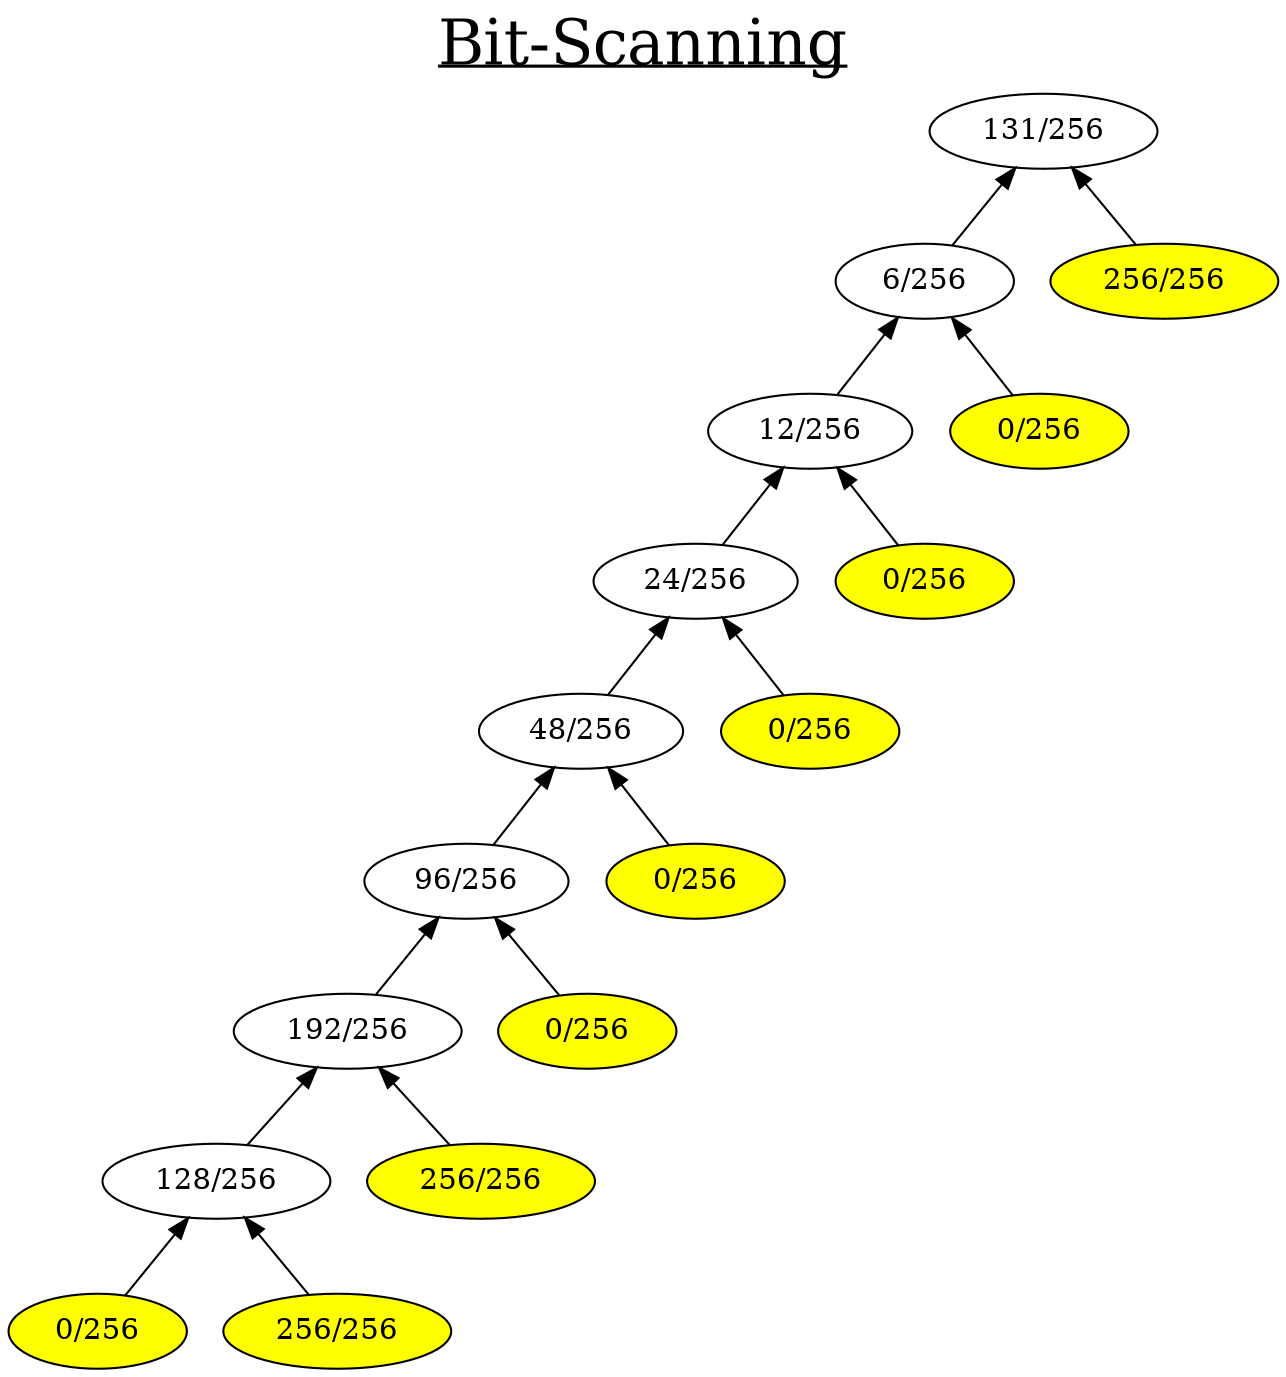digraph G { 
rankdir = BT;
graph [label= <<u>Bit-Scanning</u>> , labelloc=t, fontsize=30];
1[label= " 131/256 " ];
2[label= " 6/256 " ];
2->1
3[label= " 256/256 " ];
3->1
4[label= " 12/256 " ];
4->2
5[label= " 0/256 " ];
5->2
8[label= " 24/256 " ];
8->4
9[label= " 0/256 " ];
9->4
16[label= " 48/256 " ];
16->8
17[label= " 0/256 " ];
17->8
32[label= " 96/256 " ];
32->16
33[label= " 0/256 " ];
33->16
64[label= " 192/256 " ];
64->32
65[label= " 0/256 " ];
65->32
128[label= " 128/256 " ];
128->64
129[label= " 256/256 " ];
129->64
256[label= " 0/256 " ];
256->128
257[label= " 256/256 " ];
257->128
256[style=filled, fillcolor=yellow];
257[style=filled, fillcolor=yellow];
129[style=filled, fillcolor=yellow];
65[style=filled, fillcolor=yellow];
33[style=filled, fillcolor=yellow];
17[style=filled, fillcolor=yellow];
9[style=filled, fillcolor=yellow];
5[style=filled, fillcolor=yellow];
3[style=filled, fillcolor=yellow];
}